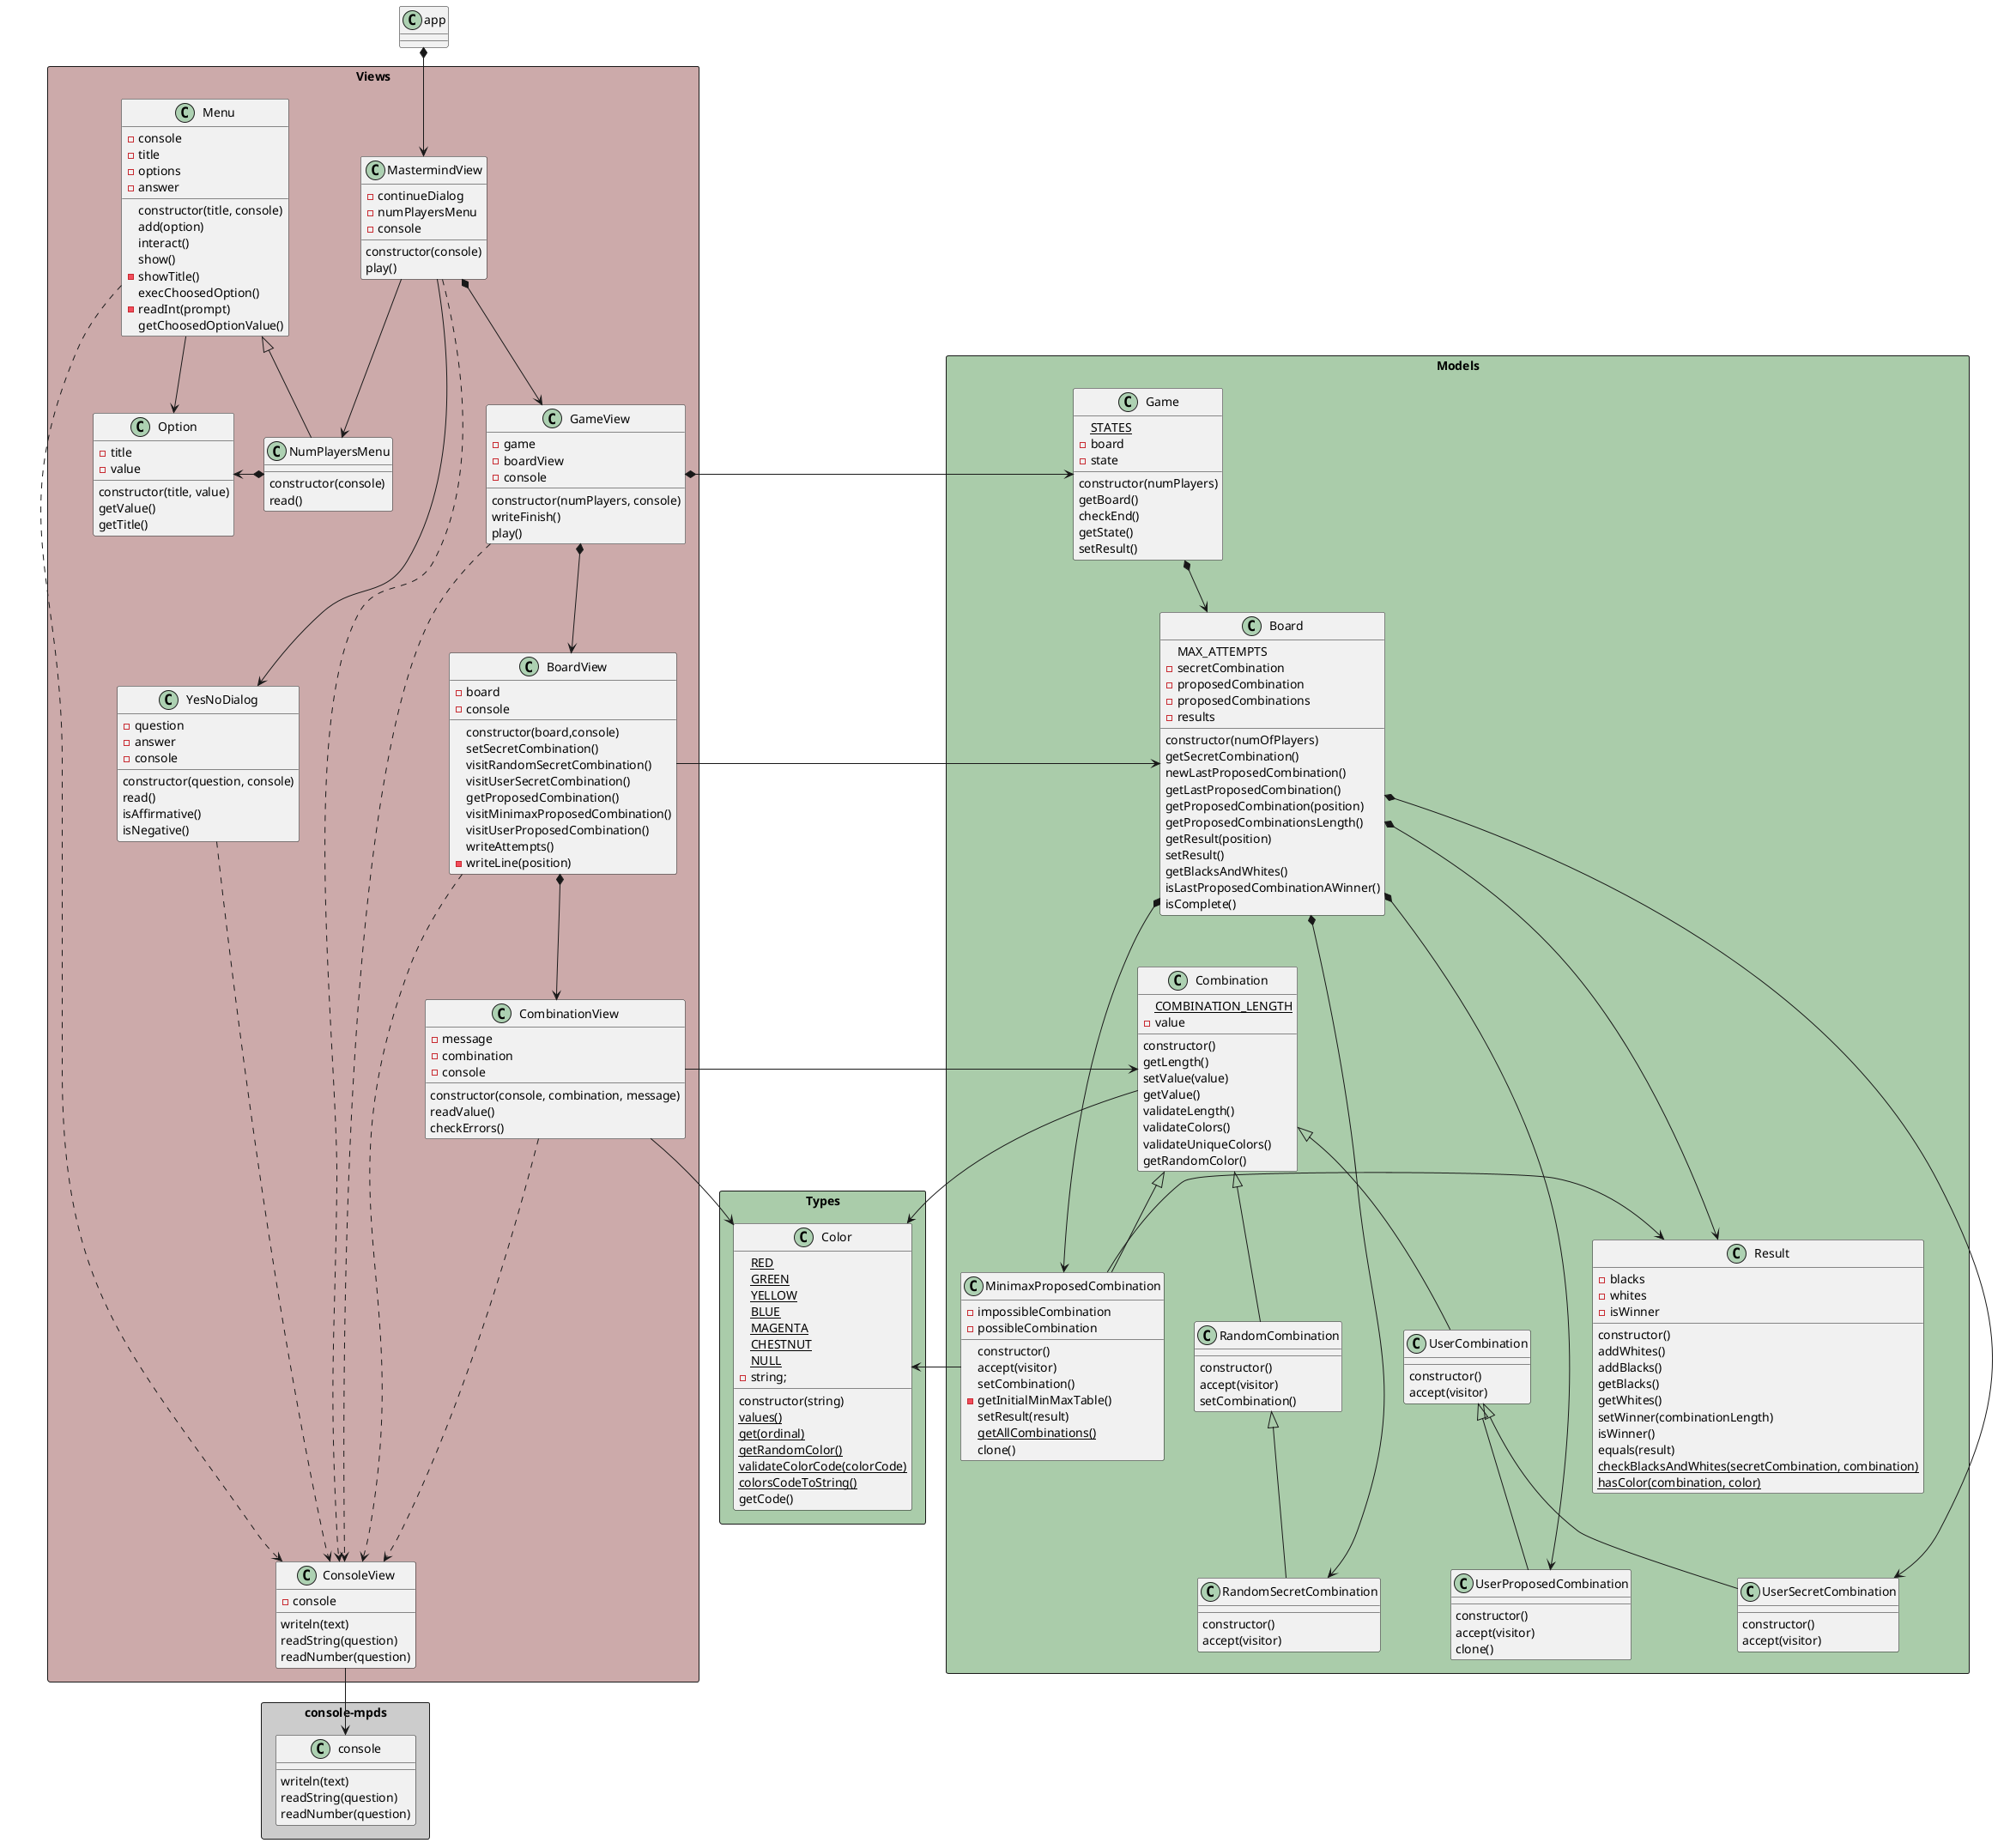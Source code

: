 @startuml connect4_classNotation_classdiagram

package "console-mpds" <<Rectangle>> #ccc {
    class console {
        writeln(text)
        readString(question)
        readNumber(question)
    }
}

package "Types" <<Rectangle>> #aca {
    class Color {
        {static} RED
        {static} GREEN
        {static} YELLOW
        {static} BLUE
        {static} MAGENTA
        {static} CHESTNUT
        {static} NULL
        -string;
        constructor(string) 
        {static} values()
        {static} get(ordinal)
        {static} getRandomColor()
        {static} validateColorCode(colorCode)
        {static} colorsCodeToString()
        getCode()
    }
}

package "Models" <<Rectangle>> #aca {

    class Board {
        MAX_ATTEMPTS
        -secretCombination
        -proposedCombination
        -proposedCombinations
        -results
        constructor(numOfPlayers)
        getSecretCombination()
        newLastProposedCombination()
        getLastProposedCombination()
        getProposedCombination(position)
        getProposedCombinationsLength()
        getResult(position)
        setResult()
        getBlacksAndWhites()
        isLastProposedCombinationAWinner()
        isComplete()
    }

    class Combination {
        {static} COMBINATION_LENGTH
        -value
        constructor()
        getLength()
        setValue(value)
        getValue()
        validateLength()
        validateColors()
        validateUniqueColors()
        getRandomColor()
    }

    class Game {
        {static} STATES
        -board
        -state
        constructor(numPlayers)
        getBoard()
        checkEnd()
        getState()
        setResult()
    }

    class MinimaxProposedCombination extends Combination {
        -impossibleCombination
        -possibleCombination
        constructor()
        accept(visitor)
        setCombination()
        -getInitialMinMaxTable()
        setResult(result)
        {static} getAllCombinations()
        clone()
    }

    class RandomCombination extends Combination{
        constructor()
        accept(visitor)
        setCombination()
    }

    class RandomSecretCombination extends RandomCombination{
        constructor()
        accept(visitor)
    }

    class UserCombination extends Combination{
        constructor()
        accept(visitor)
    }

    class UserProposedCombination extends UserCombination{
        constructor()
        accept(visitor)
        clone()
    }

    class UserSecretCombination extends UserCombination{
        constructor()
        accept(visitor)
    }

    class Result {
        -blacks
        -whites
        -isWinner
        constructor()
        addWhites()
        addBlacks()
        getBlacks()
        getWhites()
        setWinner(combinationLength)
        isWinner()
        equals(result)
        {static} checkBlacksAndWhites(secretCombination, combination)
        {static} hasColor(combination, color)
    }
}

package "Views" <<Rectangle>> #caa {
    class BoardView{
        -board
        -console
        constructor(board,console)
        setSecretCombination()
        visitRandomSecretCombination()
        visitUserSecretCombination()
        getProposedCombination()
        visitMinimaxProposedCombination()
        visitUserProposedCombination()
        writeAttempts()
        -writeLine(position)
    }

    class CombinationView {
        -message
        -combination
        -console
        constructor(console, combination, message)
        readValue()
        checkErrors()
    }

    class ConsoleView {
        -console
        writeln(text)
        readString(question)
        readNumber(question)
    }

    class GameView {
        -game
        -boardView
        -console
        constructor(numPlayers, console)
        writeFinish()
        play()
    }

    class MastermindView {
        -continueDialog
        -numPlayersMenu
        -console
        constructor(console)
        play()
    }

    class NumPlayersMenu extends Menu {
        constructor(console)
        read()
    }

    class YesNoDialog {
        -question
        -answer
        -console
        constructor(question, console)
        read()
        isAffirmative()
        isNegative()
    }

    class Option {
        -title
        -value
        constructor(title, value) 
        getValue()
        getTitle()
    }

    class Menu {
        -console
        -title
        -options
        -answer
        constructor(title, console)
        add(option)
        interact()
        show()
        -showTitle()
        execChoosedOption()
        -readInt(prompt)
        getChoosedOptionValue()
    }
}

Board *-down-> RandomSecretCombination
Board *-down-> MinimaxProposedCombination
Board *-down-> UserSecretCombination
Board *-down-> UserProposedCombination
Board *-right-> Result
Board -down[hidden]-> Combination

Combination -d-> Color

MinimaxProposedCombination -> Color
MinimaxProposedCombination -> Result

Game *-down-> Board

BoardView -> Board
BoardView *-down-> CombinationView

CombinationView -> Combination
CombinationView -d-> Color

GameView *-> Game
GameView *-down-> BoardView

MastermindView -> YesNoDialog
MastermindView -> NumPlayersMenu
MastermindView *-down-> GameView
MastermindView -left[hidden]-> Menu

Menu --> Option
NumPlayersMenu *-> Option

MastermindView .-down-> ConsoleView
GameView .-down-> ConsoleView
BoardView .-down-> ConsoleView
CombinationView .-down-> ConsoleView
YesNoDialog .-down-> ConsoleView
Menu .-down-> ConsoleView

ConsoleView -down-> console

app *-down-> MastermindView

@enduml